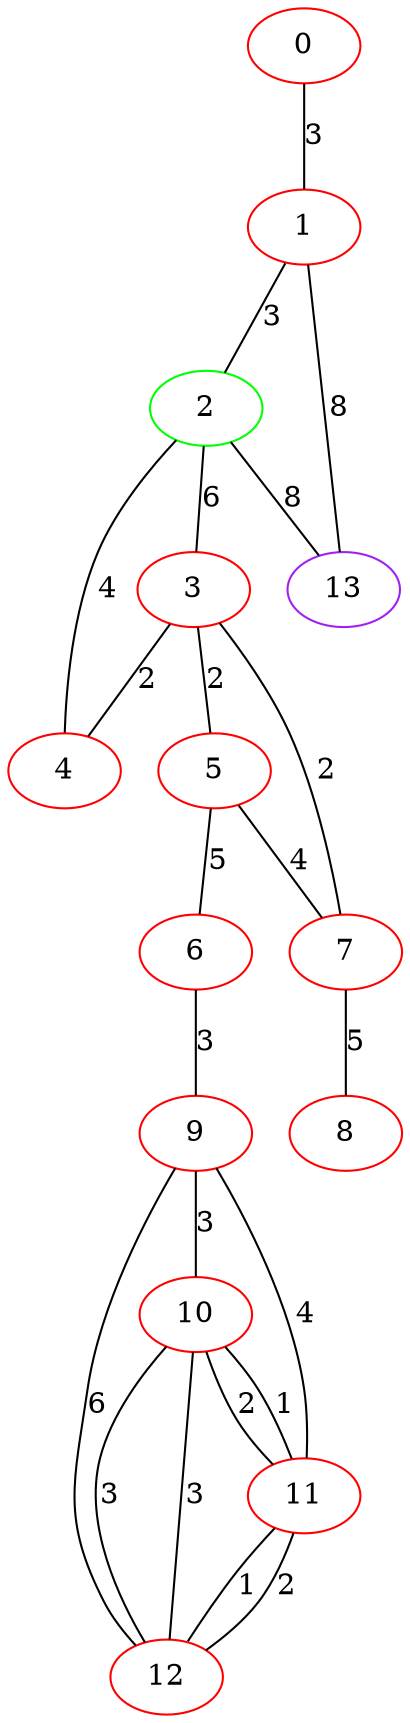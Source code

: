 graph "" {
0 [color=red, weight=1];
1 [color=red, weight=1];
2 [color=green, weight=2];
3 [color=red, weight=1];
4 [color=red, weight=1];
5 [color=red, weight=1];
6 [color=red, weight=1];
7 [color=red, weight=1];
8 [color=red, weight=1];
9 [color=red, weight=1];
10 [color=red, weight=1];
11 [color=red, weight=1];
12 [color=red, weight=1];
13 [color=purple, weight=4];
0 -- 1  [key=0, label=3];
1 -- 2  [key=0, label=3];
1 -- 13  [key=0, label=8];
2 -- 3  [key=0, label=6];
2 -- 4  [key=0, label=4];
2 -- 13  [key=0, label=8];
3 -- 4  [key=0, label=2];
3 -- 5  [key=0, label=2];
3 -- 7  [key=0, label=2];
5 -- 6  [key=0, label=5];
5 -- 7  [key=0, label=4];
6 -- 9  [key=0, label=3];
7 -- 8  [key=0, label=5];
9 -- 10  [key=0, label=3];
9 -- 11  [key=0, label=4];
9 -- 12  [key=0, label=6];
10 -- 11  [key=0, label=2];
10 -- 11  [key=1, label=1];
10 -- 12  [key=0, label=3];
10 -- 12  [key=1, label=3];
11 -- 12  [key=0, label=1];
11 -- 12  [key=1, label=2];
}
